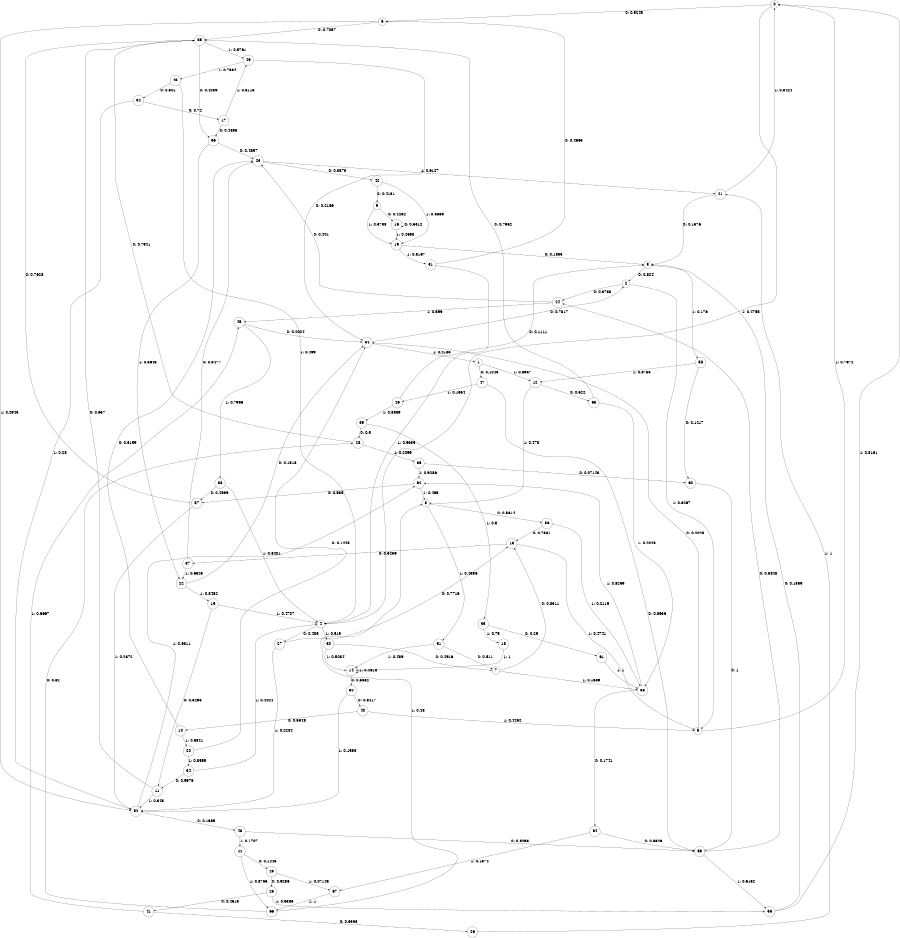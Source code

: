 digraph "ch6randomL10" {
size = "6,8.5";
ratio = "fill";
node [shape = circle];
node [fontsize = 24];
edge [fontsize = 24];
0 -> 6 [label = "0: 0.5245   "];
0 -> 4 [label = "1: 0.4755   "];
1 -> 47 [label = "0: 0.1043   "];
1 -> 12 [label = "1: 0.8957   "];
2 -> 24 [label = "0: 0.3733   "];
2 -> 5 [label = "1: 0.6267   "];
3 -> 2 [label = "0: 0.824    "];
3 -> 58 [label = "1: 0.176    "];
4 -> 27 [label = "0: 0.485    "];
4 -> 30 [label = "1: 0.515    "];
5 -> 54 [label = "0: 0.2028   "];
5 -> 0 [label = "1: 0.7972   "];
6 -> 35 [label = "0: 0.7057   "];
6 -> 52 [label = "1: 0.2943   "];
7 -> 13 [label = "0: 0.8311   "];
7 -> 53 [label = "1: 0.1689   "];
8 -> 56 [label = "0: 0.5614   "];
8 -> 51 [label = "1: 0.4386   "];
9 -> 16 [label = "0: 0.4262   "];
9 -> 19 [label = "1: 0.5738   "];
10 -> 23 [label = "0: 0.3159   "];
10 -> 20 [label = "1: 0.6841   "];
11 -> 35 [label = "0: 0.657    "];
11 -> 52 [label = "1: 0.343    "];
12 -> 63 [label = "0: 0.522    "];
12 -> 8 [label = "1: 0.478    "];
13 -> 37 [label = "0: 0.5259   "];
13 -> 5 [label = "1: 0.4741   "];
14 -> 50 [label = "0: 0.5382   "];
14 -> 14 [label = "1: 0.4618   "];
15 -> 11 [label = "0: 0.5293   "];
15 -> 4 [label = "1: 0.4707   "];
16 -> 16 [label = "0: 0.5312   "];
16 -> 19 [label = "1: 0.4688   "];
17 -> 36 [label = "0: 0.4885   "];
17 -> 49 [label = "1: 0.5115   "];
18 -> 14 [label = "1: 1        "];
19 -> 3 [label = "0: 0.1833   "];
19 -> 31 [label = "1: 0.8167   "];
20 -> 54 [label = "0: 0.1445   "];
20 -> 34 [label = "1: 0.8555   "];
21 -> 3 [label = "0: 0.1576   "];
21 -> 0 [label = "1: 0.8424   "];
22 -> 54 [label = "0: 0.1518   "];
22 -> 15 [label = "1: 0.8482   "];
23 -> 42 [label = "0: 0.3873   "];
23 -> 21 [label = "1: 0.6127   "];
24 -> 23 [label = "0: 0.401    "];
24 -> 45 [label = "1: 0.599    "];
25 -> 41 [label = "0: 0.4615   "];
25 -> 55 [label = "1: 0.5385   "];
26 -> 21 [label = "1: 1        "];
27 -> 13 [label = "0: 0.7716   "];
27 -> 52 [label = "1: 0.2284   "];
28 -> 35 [label = "0: 0.7941   "];
28 -> 65 [label = "1: 0.2059   "];
29 -> 25 [label = "0: 0.9286   "];
29 -> 67 [label = "1: 0.07143  "];
30 -> 7 [label = "0: 0.4916   "];
30 -> 14 [label = "1: 0.5084   "];
31 -> 6 [label = "0: 0.4665   "];
31 -> 4 [label = "1: 0.5335   "];
32 -> 17 [label = "0: 0.72     "];
32 -> 52 [label = "1: 0.28     "];
33 -> 61 [label = "0: 0.25     "];
33 -> 18 [label = "1: 0.75     "];
34 -> 11 [label = "0: 0.5976   "];
34 -> 4 [label = "1: 0.4024   "];
35 -> 36 [label = "0: 0.4239   "];
35 -> 49 [label = "1: 0.5761   "];
36 -> 23 [label = "0: 0.4357   "];
36 -> 22 [label = "1: 0.5643   "];
37 -> 23 [label = "0: 0.3477   "];
37 -> 22 [label = "1: 0.6523   "];
38 -> 57 [label = "0: 0.4599   "];
38 -> 4 [label = "1: 0.5401   "];
39 -> 28 [label = "0: 0.5      "];
39 -> 33 [label = "1: 0.5      "];
40 -> 10 [label = "0: 0.5548   "];
40 -> 5 [label = "1: 0.4452   "];
41 -> 26 [label = "0: 0.3333   "];
41 -> 45 [label = "1: 0.6667   "];
42 -> 9 [label = "0: 0.4131   "];
42 -> 19 [label = "1: 0.5869   "];
43 -> 32 [label = "0: 0.501    "];
43 -> 4 [label = "1: 0.499    "];
44 -> 29 [label = "0: 0.1245   "];
44 -> 66 [label = "1: 0.8755   "];
45 -> 54 [label = "0: 0.2004   "];
45 -> 38 [label = "1: 0.7996   "];
46 -> 3 [label = "0: 0.1111   "];
46 -> 39 [label = "1: 0.8889   "];
47 -> 59 [label = "0: 0.8636   "];
47 -> 46 [label = "1: 0.1364   "];
48 -> 59 [label = "0: 0.8293   "];
48 -> 44 [label = "1: 0.1707   "];
49 -> 54 [label = "0: 0.2166   "];
49 -> 43 [label = "1: 0.7834   "];
50 -> 40 [label = "0: 0.8417   "];
50 -> 52 [label = "1: 0.1583   "];
51 -> 7 [label = "0: 0.511    "];
51 -> 14 [label = "1: 0.489    "];
52 -> 48 [label = "0: 0.1689   "];
52 -> 62 [label = "1: 0.8311   "];
53 -> 64 [label = "0: 0.1741   "];
53 -> 62 [label = "1: 0.8259   "];
54 -> 2 [label = "0: 0.7817   "];
54 -> 1 [label = "1: 0.2183   "];
55 -> 3 [label = "0: 0.1839   "];
55 -> 0 [label = "1: 0.8161   "];
56 -> 13 [label = "0: 0.7881   "];
56 -> 53 [label = "1: 0.2119   "];
57 -> 35 [label = "0: 0.7628   "];
57 -> 52 [label = "1: 0.2372   "];
58 -> 60 [label = "0: 0.1217   "];
58 -> 12 [label = "1: 0.8783   "];
59 -> 24 [label = "0: 0.3848   "];
59 -> 55 [label = "1: 0.6152   "];
60 -> 59 [label = "0: 1        "];
61 -> 53 [label = "1: 1        "];
62 -> 57 [label = "0: 0.535    "];
62 -> 8 [label = "1: 0.465    "];
63 -> 35 [label = "0: 0.7952   "];
63 -> 53 [label = "1: 0.2048   "];
64 -> 59 [label = "0: 0.8626   "];
64 -> 67 [label = "1: 0.1374   "];
65 -> 60 [label = "0: 0.07143  "];
65 -> 62 [label = "1: 0.9286   "];
66 -> 28 [label = "0: 0.52     "];
66 -> 8 [label = "1: 0.48     "];
67 -> 66 [label = "1: 1        "];
}